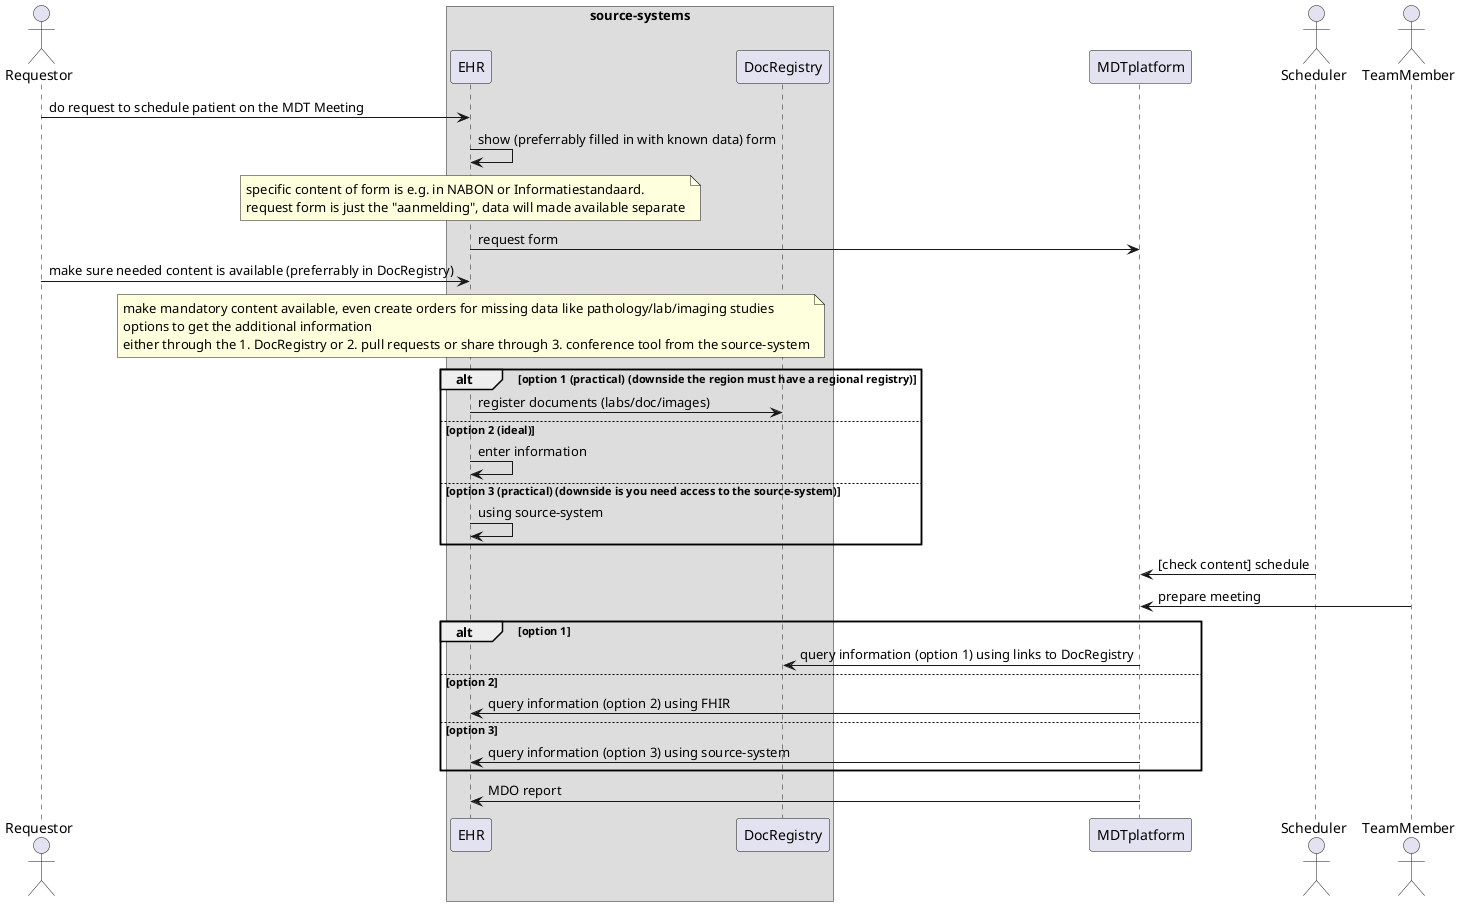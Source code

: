 @startuml
actor Requestor
box source-systems
  participant EHR
  participant DocRegistry
end box
participant MDTplatform
actor Scheduler
actor TeamMember

Requestor->EHR: do request to schedule patient on the MDT Meeting
EHR->EHR: show (preferrably filled in with known data) form
note over EHR
  specific content of form is e.g. in NABON or Informatiestandaard.
  request form is just the "aanmelding", data will made available separate
end note
EHR->MDTplatform: request form

Requestor->EHR: make sure needed content is available (preferrably in DocRegistry)
note over EHR
  make mandatory content available, even create orders for missing data like pathology/lab/imaging studies  
  options to get the additional information
  either through the 1. DocRegistry or 2. pull requests or share through 3. conference tool from the source-system
end note
alt option 1 (practical) (downside the region must have a regional registry)
  EHR->DocRegistry: register documents (labs/doc/images)
else option 2 (ideal)
  EHR->EHR: enter information
else option 3 (practical) (downside is you need access to the source-system)
  EHR->EHR: using source-system
end

Scheduler->MDTplatform: [check content] schedule

TeamMember->MDTplatform: prepare meeting
alt option 1
  MDTplatform->DocRegistry: query information (option 1) using links to DocRegistry
else option 2
  MDTplatform->EHR: query information (option 2) using FHIR
else option 3
  MDTplatform->EHR: query information (option 3) using source-system
end

MDTplatform->EHR: MDO report
@enduml